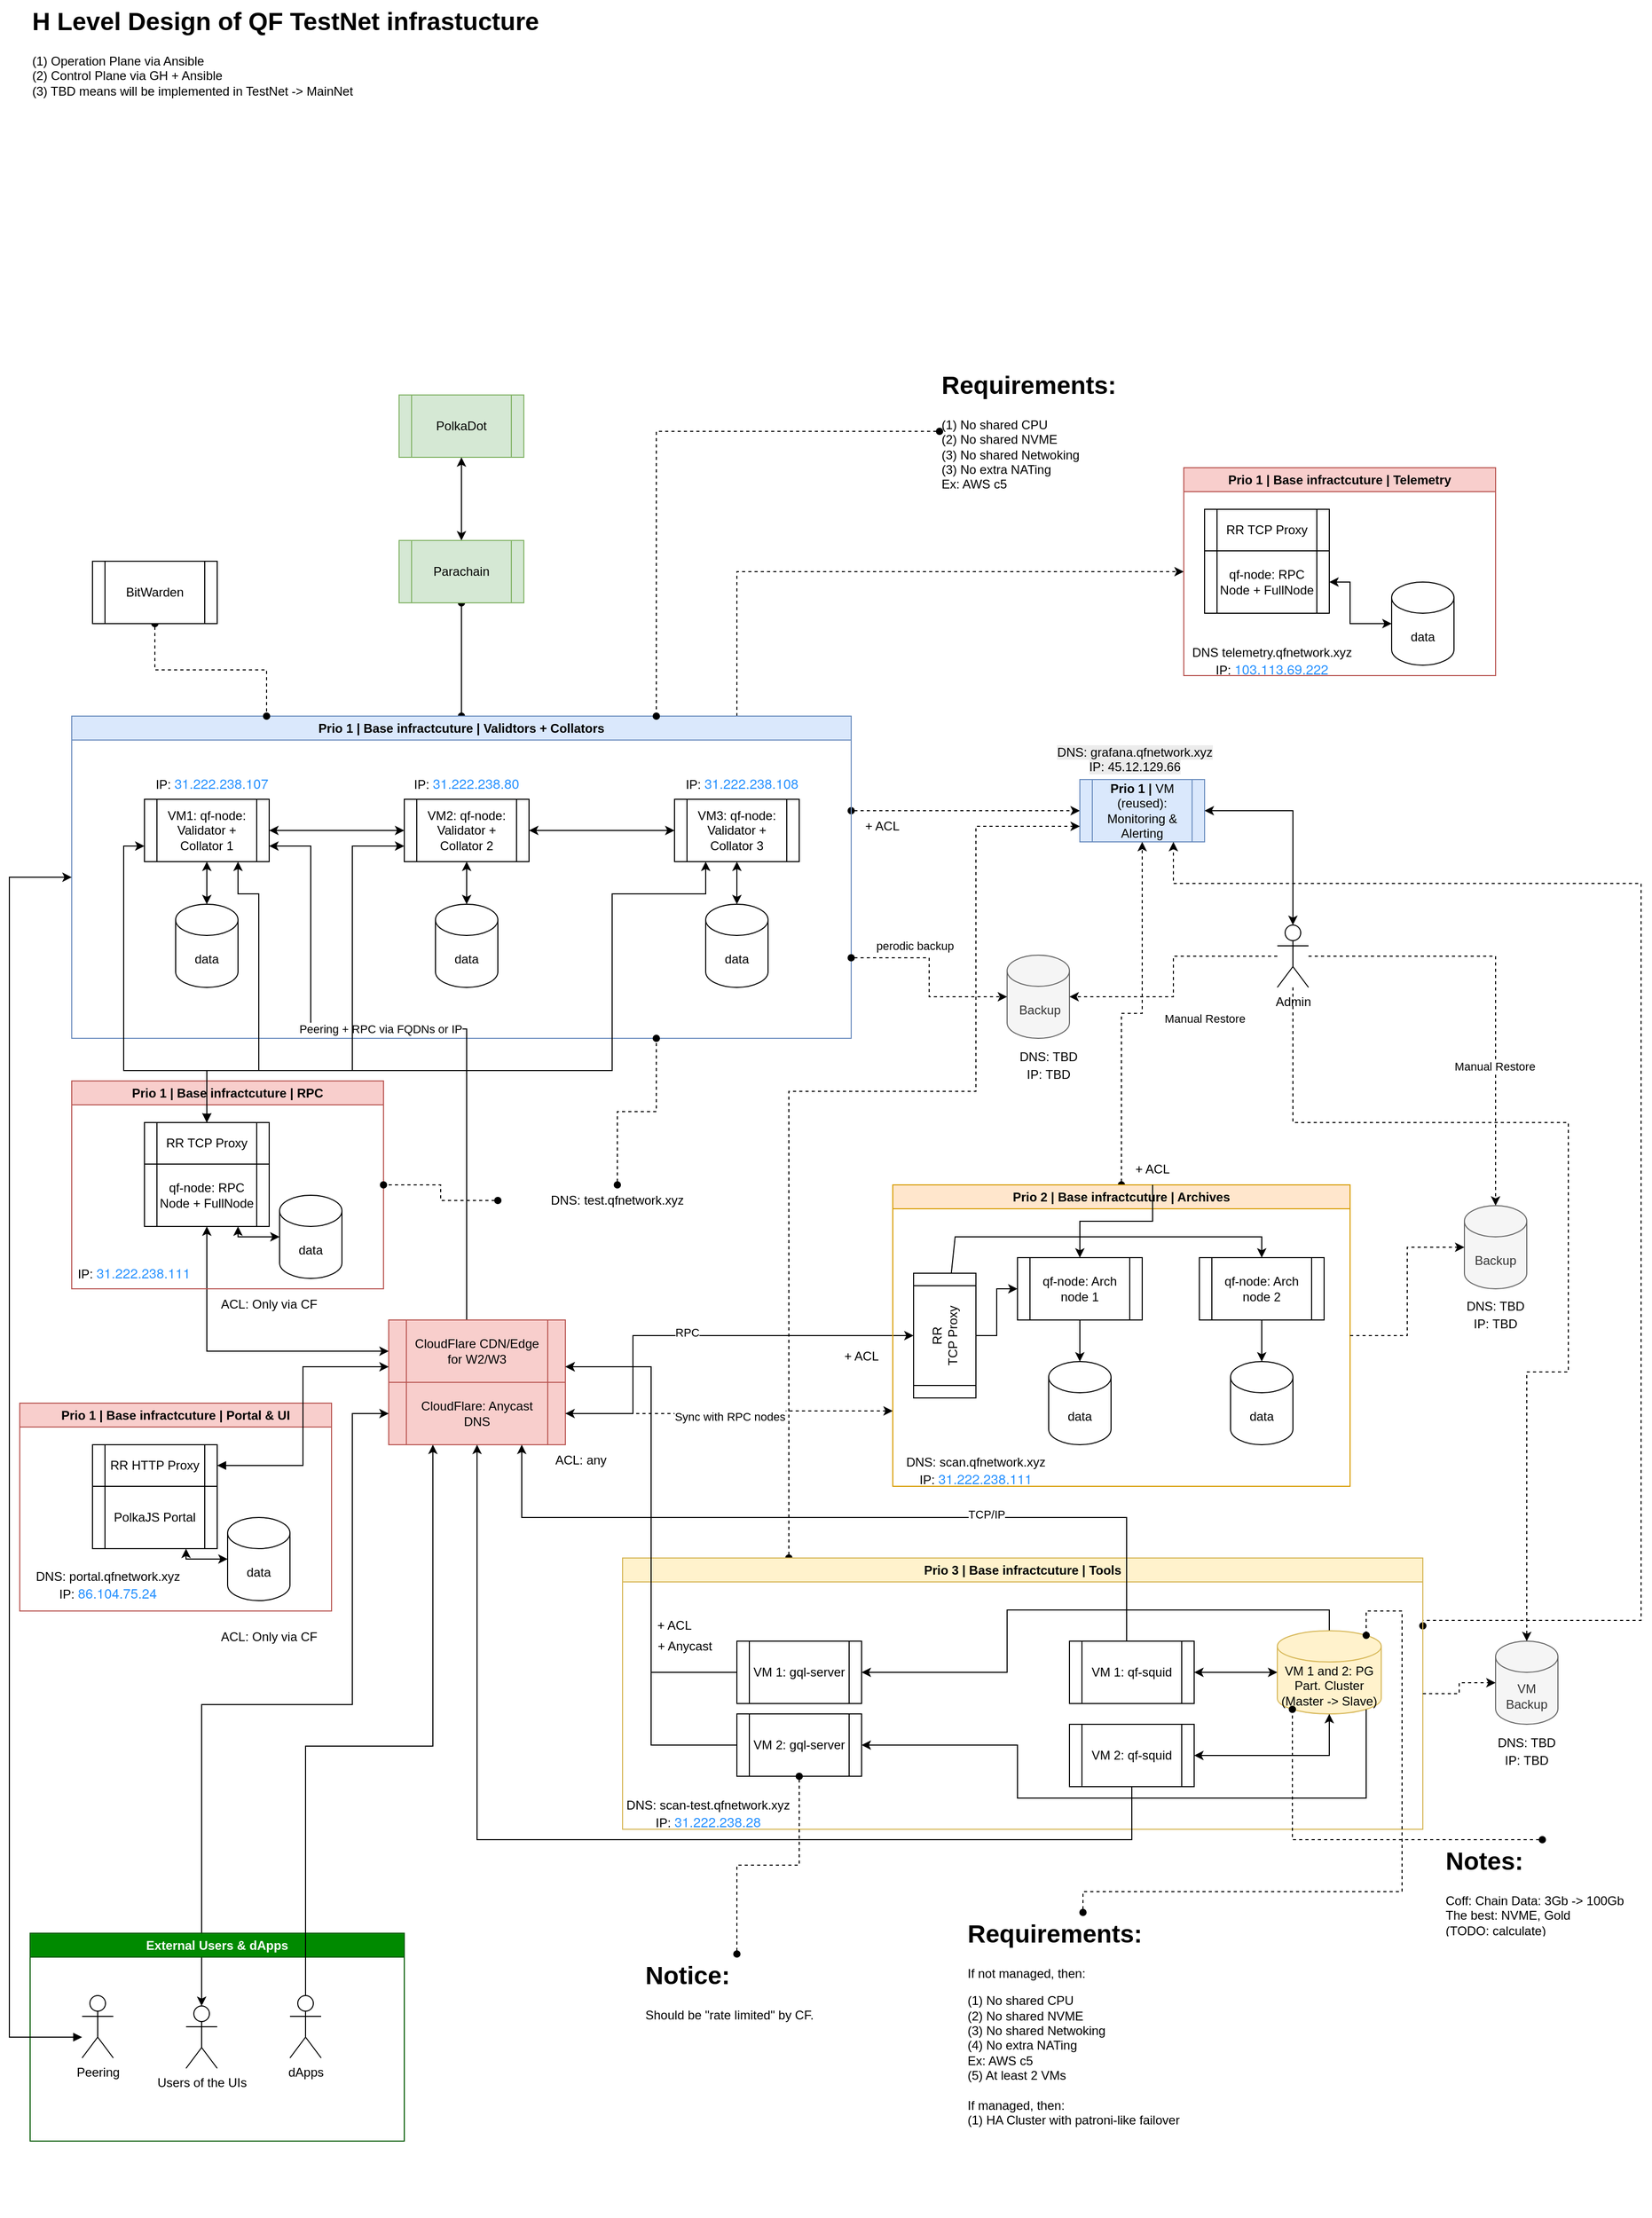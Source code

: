 <mxfile version="26.2.15">
  <diagram name="HLD" id="eTEe7x4ZIcKYtDVM1YVj">
    <mxGraphModel dx="1198" dy="2014" grid="1" gridSize="10" guides="1" tooltips="1" connect="1" arrows="1" fold="1" page="1" pageScale="1" pageWidth="850" pageHeight="1100" math="0" shadow="0">
      <root>
        <mxCell id="0" />
        <mxCell id="1" parent="0" />
        <mxCell id="8eAeLmn8yFaLi3UXi1aJ-64" style="edgeStyle=orthogonalEdgeStyle;rounded=0;orthogonalLoop=1;jettySize=auto;html=1;startArrow=oval;startFill=1;endArrow=oval;endFill=1;" parent="1" source="8eAeLmn8yFaLi3UXi1aJ-1" target="8eAeLmn8yFaLi3UXi1aJ-60" edge="1">
          <mxGeometry relative="1" as="geometry" />
        </mxCell>
        <mxCell id="8eAeLmn8yFaLi3UXi1aJ-73" style="edgeStyle=orthogonalEdgeStyle;rounded=0;orthogonalLoop=1;jettySize=auto;html=1;entryX=0;entryY=0.5;entryDx=0;entryDy=0;dashed=1;startArrow=oval;startFill=1;" parent="1" source="8eAeLmn8yFaLi3UXi1aJ-1" target="8eAeLmn8yFaLi3UXi1aJ-71" edge="1">
          <mxGeometry relative="1" as="geometry">
            <Array as="points">
              <mxPoint x="990" y="-290" />
              <mxPoint x="990" y="-290" />
            </Array>
          </mxGeometry>
        </mxCell>
        <mxCell id="rE2HLH0rqtkXowiwWLfK-2" style="edgeStyle=orthogonalEdgeStyle;rounded=0;orthogonalLoop=1;jettySize=auto;html=1;entryX=0;entryY=0.5;entryDx=0;entryDy=0;dashed=1;" parent="1" source="8eAeLmn8yFaLi3UXi1aJ-1" target="1N1fYfYXVK4wQCaMSSYQ-11" edge="1">
          <mxGeometry relative="1" as="geometry">
            <Array as="points">
              <mxPoint x="720" y="-520" />
            </Array>
          </mxGeometry>
        </mxCell>
        <mxCell id="8eAeLmn8yFaLi3UXi1aJ-1" value="Prio 1 | Base infractcuture | Validtors + Collators" style="swimlane;whiteSpace=wrap;html=1;fillColor=#dae8fc;strokeColor=#6c8ebf;" parent="1" vertex="1">
          <mxGeometry x="80" y="-381" width="750" height="310" as="geometry" />
        </mxCell>
        <mxCell id="8eAeLmn8yFaLi3UXi1aJ-5" value="" style="edgeStyle=orthogonalEdgeStyle;rounded=0;orthogonalLoop=1;jettySize=auto;html=1;entryX=0;entryY=0.5;entryDx=0;entryDy=0;startArrow=classic;startFill=1;" parent="8eAeLmn8yFaLi3UXi1aJ-1" source="8eAeLmn8yFaLi3UXi1aJ-2" target="8eAeLmn8yFaLi3UXi1aJ-3" edge="1">
          <mxGeometry x="-0.014" y="20" relative="1" as="geometry">
            <mxPoint as="offset" />
          </mxGeometry>
        </mxCell>
        <mxCell id="8eAeLmn8yFaLi3UXi1aJ-11" style="edgeStyle=orthogonalEdgeStyle;rounded=0;orthogonalLoop=1;jettySize=auto;html=1;startArrow=classic;startFill=1;" parent="8eAeLmn8yFaLi3UXi1aJ-1" source="8eAeLmn8yFaLi3UXi1aJ-2" target="8eAeLmn8yFaLi3UXi1aJ-10" edge="1">
          <mxGeometry relative="1" as="geometry" />
        </mxCell>
        <mxCell id="8eAeLmn8yFaLi3UXi1aJ-2" value="VM1: qf-node:&lt;br&gt;Validator + Collator&amp;nbsp;1" style="shape=process;whiteSpace=wrap;html=1;backgroundOutline=1;" parent="8eAeLmn8yFaLi3UXi1aJ-1" vertex="1">
          <mxGeometry x="70" y="80" width="120" height="60" as="geometry" />
        </mxCell>
        <mxCell id="8eAeLmn8yFaLi3UXi1aJ-6" style="edgeStyle=orthogonalEdgeStyle;rounded=0;orthogonalLoop=1;jettySize=auto;html=1;startArrow=classic;startFill=1;" parent="8eAeLmn8yFaLi3UXi1aJ-1" source="8eAeLmn8yFaLi3UXi1aJ-3" target="8eAeLmn8yFaLi3UXi1aJ-4" edge="1">
          <mxGeometry relative="1" as="geometry" />
        </mxCell>
        <mxCell id="8eAeLmn8yFaLi3UXi1aJ-3" value="VM2: qf-node:&lt;br&gt;Validator + Collator&amp;nbsp;2" style="shape=process;whiteSpace=wrap;html=1;backgroundOutline=1;" parent="8eAeLmn8yFaLi3UXi1aJ-1" vertex="1">
          <mxGeometry x="320" y="80" width="120" height="60" as="geometry" />
        </mxCell>
        <mxCell id="8eAeLmn8yFaLi3UXi1aJ-4" value="VM3: qf-node:&lt;br&gt;Validator + Collator 3" style="shape=process;whiteSpace=wrap;html=1;backgroundOutline=1;" parent="8eAeLmn8yFaLi3UXi1aJ-1" vertex="1">
          <mxGeometry x="580" y="80" width="120" height="60" as="geometry" />
        </mxCell>
        <mxCell id="8eAeLmn8yFaLi3UXi1aJ-10" value="data" style="shape=cylinder3;whiteSpace=wrap;html=1;boundedLbl=1;backgroundOutline=1;size=15;" parent="8eAeLmn8yFaLi3UXi1aJ-1" vertex="1">
          <mxGeometry x="100" y="181" width="60" height="80" as="geometry" />
        </mxCell>
        <mxCell id="8eAeLmn8yFaLi3UXi1aJ-12" value="data" style="shape=cylinder3;whiteSpace=wrap;html=1;boundedLbl=1;backgroundOutline=1;size=15;" parent="8eAeLmn8yFaLi3UXi1aJ-1" vertex="1">
          <mxGeometry x="350" y="181" width="60" height="80" as="geometry" />
        </mxCell>
        <mxCell id="8eAeLmn8yFaLi3UXi1aJ-13" value="data" style="shape=cylinder3;whiteSpace=wrap;html=1;boundedLbl=1;backgroundOutline=1;size=15;" parent="8eAeLmn8yFaLi3UXi1aJ-1" vertex="1">
          <mxGeometry x="610" y="181" width="60" height="80" as="geometry" />
        </mxCell>
        <mxCell id="8eAeLmn8yFaLi3UXi1aJ-14" style="edgeStyle=orthogonalEdgeStyle;rounded=0;orthogonalLoop=1;jettySize=auto;html=1;entryX=0.5;entryY=0;entryDx=0;entryDy=0;entryPerimeter=0;startArrow=classic;startFill=1;" parent="8eAeLmn8yFaLi3UXi1aJ-1" source="8eAeLmn8yFaLi3UXi1aJ-4" target="8eAeLmn8yFaLi3UXi1aJ-13" edge="1">
          <mxGeometry relative="1" as="geometry" />
        </mxCell>
        <mxCell id="8eAeLmn8yFaLi3UXi1aJ-16" style="edgeStyle=orthogonalEdgeStyle;rounded=0;orthogonalLoop=1;jettySize=auto;html=1;entryX=0.5;entryY=0;entryDx=0;entryDy=0;entryPerimeter=0;startArrow=classic;startFill=1;" parent="8eAeLmn8yFaLi3UXi1aJ-1" source="8eAeLmn8yFaLi3UXi1aJ-3" target="8eAeLmn8yFaLi3UXi1aJ-12" edge="1">
          <mxGeometry relative="1" as="geometry" />
        </mxCell>
        <mxCell id="1N1fYfYXVK4wQCaMSSYQ-3" value="IP:&amp;nbsp;&lt;span style=&quot;color: rgb(40, 146, 255); font-family: &amp;quot;Helvetica Neue&amp;quot;; font-size: 13px; text-align: start; background-color: transparent;&quot;&gt;31.222.238.107&lt;/span&gt;" style="text;html=1;align=center;verticalAlign=middle;whiteSpace=wrap;rounded=0;rotation=0;" parent="8eAeLmn8yFaLi3UXi1aJ-1" vertex="1">
          <mxGeometry x="80" y="50" width="110" height="30" as="geometry" />
        </mxCell>
        <mxCell id="1N1fYfYXVK4wQCaMSSYQ-4" value="IP:&amp;nbsp;&lt;span style=&quot;color: rgb(40, 146, 255); font-family: &amp;quot;Helvetica Neue&amp;quot;; font-size: 13px; text-align: start; background-color: transparent;&quot;&gt;31.222.238.80&lt;/span&gt;" style="text;html=1;align=center;verticalAlign=middle;whiteSpace=wrap;rounded=0;rotation=0;" parent="8eAeLmn8yFaLi3UXi1aJ-1" vertex="1">
          <mxGeometry x="325" y="50" width="110" height="30" as="geometry" />
        </mxCell>
        <mxCell id="1N1fYfYXVK4wQCaMSSYQ-5" value="IP:&amp;nbsp;&lt;span style=&quot;color: rgb(40, 146, 255); font-family: &amp;quot;Helvetica Neue&amp;quot;; font-size: 13px; text-align: start; background-color: transparent;&quot;&gt;31.222.238.108&lt;/span&gt;" style="text;html=1;align=center;verticalAlign=middle;whiteSpace=wrap;rounded=0;rotation=0;" parent="8eAeLmn8yFaLi3UXi1aJ-1" vertex="1">
          <mxGeometry x="590" y="50" width="110" height="30" as="geometry" />
        </mxCell>
        <mxCell id="8eAeLmn8yFaLi3UXi1aJ-52" style="edgeStyle=orthogonalEdgeStyle;rounded=0;orthogonalLoop=1;jettySize=auto;html=1;startArrow=classic;startFill=1;" parent="1" source="8eAeLmn8yFaLi3UXi1aJ-17" target="8eAeLmn8yFaLi3UXi1aJ-37" edge="1">
          <mxGeometry relative="1" as="geometry" />
        </mxCell>
        <mxCell id="3cxmTJyHEm5y1AvNBd18-1" style="edgeStyle=orthogonalEdgeStyle;rounded=0;orthogonalLoop=1;jettySize=auto;html=1;entryX=1;entryY=0.75;entryDx=0;entryDy=0;" parent="1" source="8eAeLmn8yFaLi3UXi1aJ-17" target="8eAeLmn8yFaLi3UXi1aJ-2" edge="1">
          <mxGeometry relative="1" as="geometry">
            <Array as="points">
              <mxPoint x="460" y="-80" />
              <mxPoint x="310" y="-80" />
              <mxPoint x="310" y="-256" />
            </Array>
          </mxGeometry>
        </mxCell>
        <mxCell id="3cxmTJyHEm5y1AvNBd18-2" value="Peering + RPC via FQDNs or IP" style="edgeLabel;html=1;align=center;verticalAlign=middle;resizable=0;points=[];" parent="3cxmTJyHEm5y1AvNBd18-1" vertex="1" connectable="0">
          <mxGeometry x="0.122" relative="1" as="geometry">
            <mxPoint x="-1" as="offset" />
          </mxGeometry>
        </mxCell>
        <mxCell id="8eAeLmn8yFaLi3UXi1aJ-17" value="CloudFlare CDN/Edge for W2/W3" style="shape=process;whiteSpace=wrap;html=1;backgroundOutline=1;fillColor=#f8cecc;strokeColor=#b85450;" parent="1" vertex="1">
          <mxGeometry x="385" y="200" width="170" height="60" as="geometry" />
        </mxCell>
        <mxCell id="S5pNUgwe8TNOUD60_Mkd-13" style="edgeStyle=orthogonalEdgeStyle;rounded=0;orthogonalLoop=1;jettySize=auto;html=1;entryX=0.5;entryY=0;entryDx=0;entryDy=0;" parent="1" source="8eAeLmn8yFaLi3UXi1aJ-18" target="8eAeLmn8yFaLi3UXi1aJ-92" edge="1">
          <mxGeometry relative="1" as="geometry">
            <Array as="points">
              <mxPoint x="620" y="290" />
              <mxPoint x="620" y="215" />
            </Array>
          </mxGeometry>
        </mxCell>
        <mxCell id="S5pNUgwe8TNOUD60_Mkd-14" value="RPC" style="edgeLabel;html=1;align=center;verticalAlign=middle;resizable=0;points=[];" parent="S5pNUgwe8TNOUD60_Mkd-13" vertex="1" connectable="0">
          <mxGeometry x="-0.067" y="3" relative="1" as="geometry">
            <mxPoint as="offset" />
          </mxGeometry>
        </mxCell>
        <mxCell id="8eAeLmn8yFaLi3UXi1aJ-18" value="CloudFlare: Anycast DNS" style="shape=process;whiteSpace=wrap;html=1;backgroundOutline=1;fillColor=#f8cecc;strokeColor=#b85450;" parent="1" vertex="1">
          <mxGeometry x="385" y="260" width="170" height="60" as="geometry" />
        </mxCell>
        <mxCell id="8eAeLmn8yFaLi3UXi1aJ-34" value="Prio 1 |&amp;nbsp;Base infractcuture | RPC" style="swimlane;whiteSpace=wrap;html=1;fillColor=#f8cecc;strokeColor=#b85450;" parent="1" vertex="1">
          <mxGeometry x="80" y="-30" width="300" height="200" as="geometry" />
        </mxCell>
        <mxCell id="8eAeLmn8yFaLi3UXi1aJ-37" value="qf-node: RPC Node + FullNode" style="shape=process;whiteSpace=wrap;html=1;backgroundOutline=1;" parent="8eAeLmn8yFaLi3UXi1aJ-34" vertex="1">
          <mxGeometry x="70" y="80" width="120" height="60" as="geometry" />
        </mxCell>
        <mxCell id="S5pNUgwe8TNOUD60_Mkd-2" value="RR TCP Proxy" style="shape=process;whiteSpace=wrap;html=1;backgroundOutline=1;" parent="8eAeLmn8yFaLi3UXi1aJ-34" vertex="1">
          <mxGeometry x="70" y="40" width="120" height="40" as="geometry" />
        </mxCell>
        <mxCell id="S5pNUgwe8TNOUD60_Mkd-9" value="data" style="shape=cylinder3;whiteSpace=wrap;html=1;boundedLbl=1;backgroundOutline=1;size=15;" parent="8eAeLmn8yFaLi3UXi1aJ-34" vertex="1">
          <mxGeometry x="200" y="110" width="60" height="80" as="geometry" />
        </mxCell>
        <mxCell id="S5pNUgwe8TNOUD60_Mkd-10" style="edgeStyle=orthogonalEdgeStyle;rounded=0;orthogonalLoop=1;jettySize=auto;html=1;entryX=0;entryY=0.5;entryDx=0;entryDy=0;entryPerimeter=0;startArrow=classic;startFill=1;" parent="8eAeLmn8yFaLi3UXi1aJ-34" source="8eAeLmn8yFaLi3UXi1aJ-37" target="S5pNUgwe8TNOUD60_Mkd-9" edge="1">
          <mxGeometry relative="1" as="geometry">
            <Array as="points">
              <mxPoint x="160" y="150" />
            </Array>
          </mxGeometry>
        </mxCell>
        <mxCell id="1N1fYfYXVK4wQCaMSSYQ-16" value="IP:&amp;nbsp;&lt;span style=&quot;color: rgb(40, 146, 255); font-family: &amp;quot;Helvetica Neue&amp;quot;; font-size: 13px; text-align: start; background-color: transparent;&quot;&gt;31.222.238.111&lt;/span&gt;" style="text;html=1;align=center;verticalAlign=middle;whiteSpace=wrap;rounded=0;rotation=0;" parent="8eAeLmn8yFaLi3UXi1aJ-34" vertex="1">
          <mxGeometry x="-40" y="170" width="200" height="30" as="geometry" />
        </mxCell>
        <mxCell id="8eAeLmn8yFaLi3UXi1aJ-57" value="&amp;nbsp;Backup" style="shape=cylinder3;whiteSpace=wrap;html=1;boundedLbl=1;backgroundOutline=1;size=15;strokeColor=#666666;fillColor=#f5f5f5;fontColor=#333333;" parent="1" vertex="1">
          <mxGeometry x="980" y="-151" width="60" height="80" as="geometry" />
        </mxCell>
        <mxCell id="8eAeLmn8yFaLi3UXi1aJ-58" style="edgeStyle=orthogonalEdgeStyle;rounded=0;orthogonalLoop=1;jettySize=auto;html=1;entryX=0;entryY=0.5;entryDx=0;entryDy=0;entryPerimeter=0;dashed=1;startArrow=oval;startFill=1;exitX=1;exitY=0.75;exitDx=0;exitDy=0;" parent="1" source="8eAeLmn8yFaLi3UXi1aJ-1" target="8eAeLmn8yFaLi3UXi1aJ-57" edge="1">
          <mxGeometry relative="1" as="geometry" />
        </mxCell>
        <mxCell id="8eAeLmn8yFaLi3UXi1aJ-68" value="perodic backup" style="edgeLabel;html=1;align=center;verticalAlign=middle;resizable=0;points=[];" parent="8eAeLmn8yFaLi3UXi1aJ-58" vertex="1" connectable="0">
          <mxGeometry x="0.232" y="5" relative="1" as="geometry">
            <mxPoint x="-17" y="-44" as="offset" />
          </mxGeometry>
        </mxCell>
        <mxCell id="8eAeLmn8yFaLi3UXi1aJ-59" value="PolkaDot" style="shape=process;whiteSpace=wrap;html=1;backgroundOutline=1;fillColor=#d5e8d4;strokeColor=#82b366;" parent="1" vertex="1">
          <mxGeometry x="395" y="-690" width="120" height="60" as="geometry" />
        </mxCell>
        <mxCell id="8eAeLmn8yFaLi3UXi1aJ-61" style="edgeStyle=orthogonalEdgeStyle;rounded=0;orthogonalLoop=1;jettySize=auto;html=1;startArrow=classic;startFill=1;" parent="1" source="8eAeLmn8yFaLi3UXi1aJ-60" target="8eAeLmn8yFaLi3UXi1aJ-59" edge="1">
          <mxGeometry relative="1" as="geometry" />
        </mxCell>
        <mxCell id="8eAeLmn8yFaLi3UXi1aJ-60" value="Parachain" style="shape=process;whiteSpace=wrap;html=1;backgroundOutline=1;fillColor=#d5e8d4;strokeColor=#82b366;" parent="1" vertex="1">
          <mxGeometry x="395" y="-550" width="120" height="60" as="geometry" />
        </mxCell>
        <mxCell id="8eAeLmn8yFaLi3UXi1aJ-66" style="edgeStyle=orthogonalEdgeStyle;rounded=0;orthogonalLoop=1;jettySize=auto;html=1;startArrow=none;startFill=0;dashed=1;" parent="1" source="8eAeLmn8yFaLi3UXi1aJ-65" target="8eAeLmn8yFaLi3UXi1aJ-57" edge="1">
          <mxGeometry relative="1" as="geometry">
            <Array as="points">
              <mxPoint x="1140" y="-150" />
              <mxPoint x="1140" y="-111" />
            </Array>
          </mxGeometry>
        </mxCell>
        <mxCell id="8eAeLmn8yFaLi3UXi1aJ-67" value="Manual Restore" style="edgeLabel;html=1;align=center;verticalAlign=middle;resizable=0;points=[];rotation=0;" parent="8eAeLmn8yFaLi3UXi1aJ-66" vertex="1" connectable="0">
          <mxGeometry x="-0.261" y="2" relative="1" as="geometry">
            <mxPoint x="18" y="58" as="offset" />
          </mxGeometry>
        </mxCell>
        <mxCell id="S5pNUgwe8TNOUD60_Mkd-15" style="edgeStyle=orthogonalEdgeStyle;rounded=0;orthogonalLoop=1;jettySize=auto;html=1;dashed=1;" parent="1" source="8eAeLmn8yFaLi3UXi1aJ-65" target="8eAeLmn8yFaLi3UXi1aJ-128" edge="1">
          <mxGeometry relative="1" as="geometry" />
        </mxCell>
        <mxCell id="S5pNUgwe8TNOUD60_Mkd-16" value="Manual Restore" style="edgeLabel;html=1;align=center;verticalAlign=middle;resizable=0;points=[];" parent="S5pNUgwe8TNOUD60_Mkd-15" vertex="1" connectable="0">
          <mxGeometry x="0.359" y="-1" relative="1" as="geometry">
            <mxPoint as="offset" />
          </mxGeometry>
        </mxCell>
        <mxCell id="8eAeLmn8yFaLi3UXi1aJ-65" value="Admin" style="shape=umlActor;verticalLabelPosition=bottom;verticalAlign=top;html=1;outlineConnect=0;" parent="1" vertex="1">
          <mxGeometry x="1240" y="-180" width="30" height="60" as="geometry" />
        </mxCell>
        <mxCell id="8eAeLmn8yFaLi3UXi1aJ-71" value="&lt;span style=&quot;font-weight: 700;&quot;&gt;Prio 1 |&amp;nbsp;&lt;/span&gt;VM (reused): Monitoring &amp;amp; Alerting" style="shape=process;whiteSpace=wrap;html=1;backgroundOutline=1;fillColor=#dae8fc;strokeColor=#6c8ebf;" parent="1" vertex="1">
          <mxGeometry x="1050" y="-320" width="120" height="60" as="geometry" />
        </mxCell>
        <mxCell id="8eAeLmn8yFaLi3UXi1aJ-74" style="edgeStyle=orthogonalEdgeStyle;rounded=0;orthogonalLoop=1;jettySize=auto;html=1;entryX=0.5;entryY=0;entryDx=0;entryDy=0;entryPerimeter=0;startArrow=classic;startFill=1;" parent="1" source="8eAeLmn8yFaLi3UXi1aJ-71" target="8eAeLmn8yFaLi3UXi1aJ-65" edge="1">
          <mxGeometry relative="1" as="geometry" />
        </mxCell>
        <mxCell id="8eAeLmn8yFaLi3UXi1aJ-82" style="edgeStyle=orthogonalEdgeStyle;rounded=0;orthogonalLoop=1;jettySize=auto;html=1;entryX=0.75;entryY=0;entryDx=0;entryDy=0;dashed=1;startArrow=oval;startFill=1;endArrow=oval;endFill=1;" parent="1" source="8eAeLmn8yFaLi3UXi1aJ-81" target="8eAeLmn8yFaLi3UXi1aJ-1" edge="1">
          <mxGeometry relative="1" as="geometry" />
        </mxCell>
        <mxCell id="8eAeLmn8yFaLi3UXi1aJ-81" value="&lt;h1 style=&quot;margin-top: 0px;&quot;&gt;Requirements:&lt;/h1&gt;&lt;p&gt;(1) No shared CPU&lt;br&gt;(2) No shared NVME&lt;br&gt;(3) No shared Netwoking&lt;br&gt;(3) No extra NATing&lt;br&gt;Ex: AWS c5&lt;/p&gt;" style="text;html=1;whiteSpace=wrap;overflow=hidden;rounded=0;" parent="1" vertex="1">
          <mxGeometry x="915" y="-720" width="325" height="130" as="geometry" />
        </mxCell>
        <mxCell id="8eAeLmn8yFaLi3UXi1aJ-91" style="edgeStyle=orthogonalEdgeStyle;rounded=0;orthogonalLoop=1;jettySize=auto;html=1;entryX=1;entryY=0.5;entryDx=0;entryDy=0;dashed=1;startArrow=classic;startFill=1;exitX=0;exitY=0.75;exitDx=0;exitDy=0;" parent="1" source="8eAeLmn8yFaLi3UXi1aJ-83" target="8eAeLmn8yFaLi3UXi1aJ-18" edge="1">
          <mxGeometry relative="1" as="geometry" />
        </mxCell>
        <mxCell id="S5pNUgwe8TNOUD60_Mkd-12" value="Sync with RPC nodes" style="edgeLabel;html=1;align=center;verticalAlign=middle;resizable=0;points=[];" parent="8eAeLmn8yFaLi3UXi1aJ-91" vertex="1" connectable="0">
          <mxGeometry x="-0.637" y="1" relative="1" as="geometry">
            <mxPoint x="-100" y="4" as="offset" />
          </mxGeometry>
        </mxCell>
        <mxCell id="8eAeLmn8yFaLi3UXi1aJ-116" style="edgeStyle=orthogonalEdgeStyle;rounded=0;orthogonalLoop=1;jettySize=auto;html=1;entryX=0.5;entryY=1;entryDx=0;entryDy=0;dashed=1;startArrow=oval;startFill=1;" parent="1" source="8eAeLmn8yFaLi3UXi1aJ-83" target="8eAeLmn8yFaLi3UXi1aJ-71" edge="1">
          <mxGeometry relative="1" as="geometry" />
        </mxCell>
        <mxCell id="8eAeLmn8yFaLi3UXi1aJ-83" value="Prio 2 |&amp;nbsp;Base infractcuture | Archives" style="swimlane;whiteSpace=wrap;html=1;fillColor=#ffe6cc;strokeColor=#d79b00;" parent="1" vertex="1">
          <mxGeometry x="870" y="70" width="440" height="290" as="geometry" />
        </mxCell>
        <mxCell id="8eAeLmn8yFaLi3UXi1aJ-84" value="qf-node: Arch node 1" style="shape=process;whiteSpace=wrap;html=1;backgroundOutline=1;" parent="8eAeLmn8yFaLi3UXi1aJ-83" vertex="1">
          <mxGeometry x="120" y="70" width="120" height="60" as="geometry" />
        </mxCell>
        <mxCell id="8eAeLmn8yFaLi3UXi1aJ-89" style="edgeStyle=orthogonalEdgeStyle;rounded=0;orthogonalLoop=1;jettySize=auto;html=1;" parent="8eAeLmn8yFaLi3UXi1aJ-83" source="8eAeLmn8yFaLi3UXi1aJ-85" target="8eAeLmn8yFaLi3UXi1aJ-88" edge="1">
          <mxGeometry relative="1" as="geometry" />
        </mxCell>
        <mxCell id="8eAeLmn8yFaLi3UXi1aJ-85" value="qf-node: Arch node 2" style="shape=process;whiteSpace=wrap;html=1;backgroundOutline=1;" parent="8eAeLmn8yFaLi3UXi1aJ-83" vertex="1">
          <mxGeometry x="295" y="70" width="120" height="60" as="geometry" />
        </mxCell>
        <mxCell id="8eAeLmn8yFaLi3UXi1aJ-86" value="data" style="shape=cylinder3;whiteSpace=wrap;html=1;boundedLbl=1;backgroundOutline=1;size=15;" parent="8eAeLmn8yFaLi3UXi1aJ-83" vertex="1">
          <mxGeometry x="150" y="170" width="60" height="80" as="geometry" />
        </mxCell>
        <mxCell id="8eAeLmn8yFaLi3UXi1aJ-87" style="edgeStyle=orthogonalEdgeStyle;rounded=0;orthogonalLoop=1;jettySize=auto;html=1;entryX=0.5;entryY=0;entryDx=0;entryDy=0;entryPerimeter=0;" parent="8eAeLmn8yFaLi3UXi1aJ-83" source="8eAeLmn8yFaLi3UXi1aJ-84" target="8eAeLmn8yFaLi3UXi1aJ-86" edge="1">
          <mxGeometry relative="1" as="geometry" />
        </mxCell>
        <mxCell id="8eAeLmn8yFaLi3UXi1aJ-88" value="data" style="shape=cylinder3;whiteSpace=wrap;html=1;boundedLbl=1;backgroundOutline=1;size=15;" parent="8eAeLmn8yFaLi3UXi1aJ-83" vertex="1">
          <mxGeometry x="325" y="170" width="60" height="80" as="geometry" />
        </mxCell>
        <mxCell id="8eAeLmn8yFaLi3UXi1aJ-131" style="edgeStyle=orthogonalEdgeStyle;rounded=0;orthogonalLoop=1;jettySize=auto;html=1;entryX=0;entryY=0.5;entryDx=0;entryDy=0;" parent="8eAeLmn8yFaLi3UXi1aJ-83" source="8eAeLmn8yFaLi3UXi1aJ-92" target="8eAeLmn8yFaLi3UXi1aJ-84" edge="1">
          <mxGeometry relative="1" as="geometry" />
        </mxCell>
        <mxCell id="8eAeLmn8yFaLi3UXi1aJ-132" style="edgeStyle=orthogonalEdgeStyle;rounded=0;orthogonalLoop=1;jettySize=auto;html=1;entryX=0.5;entryY=0;entryDx=0;entryDy=0;" parent="8eAeLmn8yFaLi3UXi1aJ-83" source="8eAeLmn8yFaLi3UXi1aJ-92" target="8eAeLmn8yFaLi3UXi1aJ-85" edge="1">
          <mxGeometry relative="1" as="geometry">
            <Array as="points">
              <mxPoint x="60" y="50" />
              <mxPoint x="355" y="50" />
            </Array>
          </mxGeometry>
        </mxCell>
        <mxCell id="8eAeLmn8yFaLi3UXi1aJ-92" value="RR&lt;div&gt;TCP Proxy&lt;/div&gt;" style="shape=process;whiteSpace=wrap;html=1;backgroundOutline=1;rotation=-90;" parent="8eAeLmn8yFaLi3UXi1aJ-83" vertex="1">
          <mxGeometry x="-10" y="115" width="120" height="60" as="geometry" />
        </mxCell>
        <mxCell id="1N1fYfYXVK4wQCaMSSYQ-1" value="DNS: scan.qfnetwork.xyz&lt;br&gt;IP:&amp;nbsp;&lt;span style=&quot;color: rgb(40, 146, 255); font-family: &amp;quot;Helvetica Neue&amp;quot;; font-size: 13px; text-align: start; background-color: transparent;&quot;&gt;31.222.238.111&lt;br&gt;&lt;/span&gt;" style="text;html=1;align=center;verticalAlign=middle;whiteSpace=wrap;rounded=0;rotation=0;" parent="8eAeLmn8yFaLi3UXi1aJ-83" vertex="1">
          <mxGeometry y="260" width="160" height="30" as="geometry" />
        </mxCell>
        <mxCell id="8eAeLmn8yFaLi3UXi1aJ-115" style="edgeStyle=orthogonalEdgeStyle;rounded=0;orthogonalLoop=1;jettySize=auto;html=1;entryX=0;entryY=0.75;entryDx=0;entryDy=0;dashed=1;startArrow=oval;startFill=1;" parent="1" source="8eAeLmn8yFaLi3UXi1aJ-95" target="8eAeLmn8yFaLi3UXi1aJ-71" edge="1">
          <mxGeometry relative="1" as="geometry">
            <Array as="points">
              <mxPoint x="770" y="-20" />
              <mxPoint x="950" y="-20" />
              <mxPoint x="950" y="-275" />
            </Array>
          </mxGeometry>
        </mxCell>
        <mxCell id="8eAeLmn8yFaLi3UXi1aJ-137" style="edgeStyle=orthogonalEdgeStyle;rounded=0;orthogonalLoop=1;jettySize=auto;html=1;entryX=0.75;entryY=1;entryDx=0;entryDy=0;startArrow=oval;startFill=1;exitX=1;exitY=0.25;exitDx=0;exitDy=0;dashed=1;" parent="1" source="8eAeLmn8yFaLi3UXi1aJ-95" target="8eAeLmn8yFaLi3UXi1aJ-71" edge="1">
          <mxGeometry relative="1" as="geometry">
            <Array as="points">
              <mxPoint x="1590" y="489" />
              <mxPoint x="1590" y="-220" />
              <mxPoint x="1140" y="-220" />
            </Array>
          </mxGeometry>
        </mxCell>
        <mxCell id="8eAeLmn8yFaLi3UXi1aJ-95" value="Prio 3 | Base infractcuture | Tools" style="swimlane;whiteSpace=wrap;html=1;fillColor=#fff2cc;strokeColor=#d6b656;" parent="1" vertex="1">
          <mxGeometry x="610" y="429" width="770" height="261" as="geometry" />
        </mxCell>
        <mxCell id="8eAeLmn8yFaLi3UXi1aJ-111" style="edgeStyle=orthogonalEdgeStyle;rounded=0;orthogonalLoop=1;jettySize=auto;html=1;exitX=0.5;exitY=0;exitDx=0;exitDy=0;exitPerimeter=0;" parent="8eAeLmn8yFaLi3UXi1aJ-95" source="8eAeLmn8yFaLi3UXi1aJ-102" target="8eAeLmn8yFaLi3UXi1aJ-110" edge="1">
          <mxGeometry relative="1" as="geometry">
            <Array as="points">
              <mxPoint x="680" y="50" />
              <mxPoint x="370" y="50" />
              <mxPoint x="370" y="110" />
            </Array>
          </mxGeometry>
        </mxCell>
        <mxCell id="8eAeLmn8yFaLi3UXi1aJ-96" value="VM 1:&amp;nbsp;qf-squid" style="shape=process;whiteSpace=wrap;html=1;backgroundOutline=1;" parent="8eAeLmn8yFaLi3UXi1aJ-95" vertex="1">
          <mxGeometry x="430" y="80" width="120" height="60" as="geometry" />
        </mxCell>
        <mxCell id="8eAeLmn8yFaLi3UXi1aJ-102" value="VM 1 and 2: PG Part. Cluster (Master -&amp;gt; Slave)" style="shape=cylinder3;whiteSpace=wrap;html=1;boundedLbl=1;backgroundOutline=1;size=15;fillColor=#fff2cc;strokeColor=#d6b656;" parent="8eAeLmn8yFaLi3UXi1aJ-95" vertex="1">
          <mxGeometry x="630" y="70" width="100" height="80" as="geometry" />
        </mxCell>
        <mxCell id="8eAeLmn8yFaLi3UXi1aJ-103" style="edgeStyle=orthogonalEdgeStyle;rounded=0;orthogonalLoop=1;jettySize=auto;html=1;entryX=0;entryY=0.5;entryDx=0;entryDy=0;entryPerimeter=0;startArrow=classic;startFill=1;" parent="8eAeLmn8yFaLi3UXi1aJ-95" source="8eAeLmn8yFaLi3UXi1aJ-96" target="8eAeLmn8yFaLi3UXi1aJ-102" edge="1">
          <mxGeometry relative="1" as="geometry" />
        </mxCell>
        <mxCell id="8eAeLmn8yFaLi3UXi1aJ-113" style="edgeStyle=orthogonalEdgeStyle;rounded=0;orthogonalLoop=1;jettySize=auto;html=1;entryX=1;entryY=0.5;entryDx=0;entryDy=0;exitX=0.855;exitY=1;exitDx=0;exitDy=-4.35;exitPerimeter=0;" parent="8eAeLmn8yFaLi3UXi1aJ-95" source="8eAeLmn8yFaLi3UXi1aJ-102" target="8eAeLmn8yFaLi3UXi1aJ-112" edge="1">
          <mxGeometry relative="1" as="geometry">
            <Array as="points">
              <mxPoint x="716" y="231" />
              <mxPoint x="380" y="231" />
              <mxPoint x="380" y="180" />
            </Array>
          </mxGeometry>
        </mxCell>
        <mxCell id="8eAeLmn8yFaLi3UXi1aJ-106" value="VM 2:&amp;nbsp;qf-squid" style="shape=process;whiteSpace=wrap;html=1;backgroundOutline=1;" parent="8eAeLmn8yFaLi3UXi1aJ-95" vertex="1">
          <mxGeometry x="430" y="160" width="120" height="60" as="geometry" />
        </mxCell>
        <mxCell id="8eAeLmn8yFaLi3UXi1aJ-107" style="edgeStyle=orthogonalEdgeStyle;rounded=0;orthogonalLoop=1;jettySize=auto;html=1;entryX=0.5;entryY=1;entryDx=0;entryDy=0;entryPerimeter=0;startArrow=classic;startFill=1;" parent="8eAeLmn8yFaLi3UXi1aJ-95" source="8eAeLmn8yFaLi3UXi1aJ-106" target="8eAeLmn8yFaLi3UXi1aJ-102" edge="1">
          <mxGeometry relative="1" as="geometry" />
        </mxCell>
        <mxCell id="8eAeLmn8yFaLi3UXi1aJ-110" value="VM 1: gql-server" style="shape=process;whiteSpace=wrap;html=1;backgroundOutline=1;" parent="8eAeLmn8yFaLi3UXi1aJ-95" vertex="1">
          <mxGeometry x="110" y="80" width="120" height="60" as="geometry" />
        </mxCell>
        <mxCell id="8eAeLmn8yFaLi3UXi1aJ-112" value="VM 2:&amp;nbsp;gql-server" style="shape=process;whiteSpace=wrap;html=1;backgroundOutline=1;" parent="8eAeLmn8yFaLi3UXi1aJ-95" vertex="1">
          <mxGeometry x="110" y="150" width="120" height="60" as="geometry" />
        </mxCell>
        <mxCell id="8eAeLmn8yFaLi3UXi1aJ-119" value="+ Anycast" style="text;html=1;align=center;verticalAlign=middle;whiteSpace=wrap;rounded=0;" parent="8eAeLmn8yFaLi3UXi1aJ-95" vertex="1">
          <mxGeometry x="30" y="70" width="60" height="30" as="geometry" />
        </mxCell>
        <mxCell id="8eAeLmn8yFaLi3UXi1aJ-120" value="+ ACL" style="text;html=1;align=center;verticalAlign=middle;whiteSpace=wrap;rounded=0;" parent="8eAeLmn8yFaLi3UXi1aJ-95" vertex="1">
          <mxGeometry x="20" y="50" width="60" height="30" as="geometry" />
        </mxCell>
        <mxCell id="1N1fYfYXVK4wQCaMSSYQ-2" value="DNS: scan-test.qfnetwork.xyz&lt;br&gt;IP:&amp;nbsp;&lt;span style=&quot;color: rgb(40, 146, 255); font-family: &amp;quot;Helvetica Neue&amp;quot;; font-size: 13px; text-align: start; background-color: transparent;&quot;&gt;31.222.238.28&lt;/span&gt;" style="text;html=1;align=center;verticalAlign=middle;whiteSpace=wrap;rounded=0;rotation=0;" parent="8eAeLmn8yFaLi3UXi1aJ-95" vertex="1">
          <mxGeometry y="231" width="165" height="30" as="geometry" />
        </mxCell>
        <mxCell id="8eAeLmn8yFaLi3UXi1aJ-100" style="edgeStyle=orthogonalEdgeStyle;rounded=0;orthogonalLoop=1;jettySize=auto;html=1;entryX=0.75;entryY=1;entryDx=0;entryDy=0;exitX=0.5;exitY=0;exitDx=0;exitDy=0;" parent="1" source="8eAeLmn8yFaLi3UXi1aJ-96" target="8eAeLmn8yFaLi3UXi1aJ-18" edge="1">
          <mxGeometry relative="1" as="geometry">
            <Array as="points">
              <mxPoint x="1095" y="509" />
              <mxPoint x="1095" y="390" />
              <mxPoint x="513" y="390" />
              <mxPoint x="513" y="320" />
            </Array>
          </mxGeometry>
        </mxCell>
        <mxCell id="8eAeLmn8yFaLi3UXi1aJ-101" value="TCP/IP" style="edgeLabel;html=1;align=center;verticalAlign=middle;resizable=0;points=[];" parent="8eAeLmn8yFaLi3UXi1aJ-100" vertex="1" connectable="0">
          <mxGeometry x="-0.332" y="-3" relative="1" as="geometry">
            <mxPoint as="offset" />
          </mxGeometry>
        </mxCell>
        <mxCell id="8eAeLmn8yFaLi3UXi1aJ-114" style="edgeStyle=orthogonalEdgeStyle;rounded=0;orthogonalLoop=1;jettySize=auto;html=1;entryX=0.5;entryY=1;entryDx=0;entryDy=0;" parent="1" source="8eAeLmn8yFaLi3UXi1aJ-106" target="8eAeLmn8yFaLi3UXi1aJ-18" edge="1">
          <mxGeometry relative="1" as="geometry">
            <Array as="points">
              <mxPoint x="1100" y="700" />
              <mxPoint x="470" y="700" />
            </Array>
          </mxGeometry>
        </mxCell>
        <mxCell id="8eAeLmn8yFaLi3UXi1aJ-117" style="edgeStyle=orthogonalEdgeStyle;rounded=0;orthogonalLoop=1;jettySize=auto;html=1;entryX=1;entryY=0.75;entryDx=0;entryDy=0;" parent="1" source="8eAeLmn8yFaLi3UXi1aJ-110" target="8eAeLmn8yFaLi3UXi1aJ-17" edge="1">
          <mxGeometry relative="1" as="geometry" />
        </mxCell>
        <mxCell id="8eAeLmn8yFaLi3UXi1aJ-118" style="edgeStyle=orthogonalEdgeStyle;rounded=0;orthogonalLoop=1;jettySize=auto;html=1;entryX=1;entryY=0.75;entryDx=0;entryDy=0;" parent="1" source="8eAeLmn8yFaLi3UXi1aJ-112" target="8eAeLmn8yFaLi3UXi1aJ-17" edge="1">
          <mxGeometry relative="1" as="geometry" />
        </mxCell>
        <mxCell id="8eAeLmn8yFaLi3UXi1aJ-123" style="edgeStyle=orthogonalEdgeStyle;rounded=0;orthogonalLoop=1;jettySize=auto;html=1;entryX=0;entryY=0.5;entryDx=0;entryDy=0;startArrow=classic;startFill=1;" parent="1" source="8eAeLmn8yFaLi3UXi1aJ-122" target="8eAeLmn8yFaLi3UXi1aJ-18" edge="1">
          <mxGeometry relative="1" as="geometry">
            <Array as="points">
              <mxPoint x="350" y="570" />
              <mxPoint x="350" y="290" />
            </Array>
          </mxGeometry>
        </mxCell>
        <mxCell id="8eAeLmn8yFaLi3UXi1aJ-126" value="VM Backup" style="shape=cylinder3;whiteSpace=wrap;html=1;boundedLbl=1;backgroundOutline=1;size=15;strokeColor=#666666;fillColor=#f5f5f5;fontColor=#333333;" parent="1" vertex="1">
          <mxGeometry x="1450" y="509" width="60" height="80" as="geometry" />
        </mxCell>
        <mxCell id="8eAeLmn8yFaLi3UXi1aJ-127" style="edgeStyle=orthogonalEdgeStyle;rounded=0;orthogonalLoop=1;jettySize=auto;html=1;entryX=0;entryY=0.5;entryDx=0;entryDy=0;entryPerimeter=0;dashed=1;exitX=1;exitY=0.5;exitDx=0;exitDy=0;" parent="1" source="8eAeLmn8yFaLi3UXi1aJ-95" target="8eAeLmn8yFaLi3UXi1aJ-126" edge="1">
          <mxGeometry relative="1" as="geometry" />
        </mxCell>
        <mxCell id="8eAeLmn8yFaLi3UXi1aJ-128" value="Backup" style="shape=cylinder3;whiteSpace=wrap;html=1;boundedLbl=1;backgroundOutline=1;size=15;strokeColor=#666666;fillColor=#f5f5f5;fontColor=#333333;" parent="1" vertex="1">
          <mxGeometry x="1420" y="90" width="60" height="80" as="geometry" />
        </mxCell>
        <mxCell id="8eAeLmn8yFaLi3UXi1aJ-129" style="edgeStyle=orthogonalEdgeStyle;rounded=0;orthogonalLoop=1;jettySize=auto;html=1;entryX=0;entryY=0.5;entryDx=0;entryDy=0;entryPerimeter=0;dashed=1;" parent="1" source="8eAeLmn8yFaLi3UXi1aJ-83" target="8eAeLmn8yFaLi3UXi1aJ-128" edge="1">
          <mxGeometry relative="1" as="geometry" />
        </mxCell>
        <mxCell id="8eAeLmn8yFaLi3UXi1aJ-134" style="edgeStyle=orthogonalEdgeStyle;rounded=0;orthogonalLoop=1;jettySize=auto;html=1;entryX=0.25;entryY=0;entryDx=0;entryDy=0;dashed=1;startArrow=oval;startFill=1;endArrow=oval;endFill=1;" parent="1" source="8eAeLmn8yFaLi3UXi1aJ-133" target="8eAeLmn8yFaLi3UXi1aJ-1" edge="1">
          <mxGeometry relative="1" as="geometry" />
        </mxCell>
        <mxCell id="8eAeLmn8yFaLi3UXi1aJ-133" value="BitWarden" style="shape=process;whiteSpace=wrap;html=1;backgroundOutline=1;" parent="1" vertex="1">
          <mxGeometry x="100" y="-530" width="120" height="60" as="geometry" />
        </mxCell>
        <mxCell id="S5pNUgwe8TNOUD60_Mkd-3" style="edgeStyle=orthogonalEdgeStyle;rounded=0;orthogonalLoop=1;jettySize=auto;html=1;entryX=0;entryY=0.75;entryDx=0;entryDy=0;startArrow=block;startFill=1;" parent="1" source="S5pNUgwe8TNOUD60_Mkd-2" target="8eAeLmn8yFaLi3UXi1aJ-2" edge="1">
          <mxGeometry relative="1" as="geometry">
            <Array as="points">
              <mxPoint x="210" y="-40" />
              <mxPoint x="130" y="-40" />
              <mxPoint x="130" y="-256" />
            </Array>
          </mxGeometry>
        </mxCell>
        <mxCell id="S5pNUgwe8TNOUD60_Mkd-5" style="edgeStyle=orthogonalEdgeStyle;rounded=0;orthogonalLoop=1;jettySize=auto;html=1;entryX=0;entryY=0.75;entryDx=0;entryDy=0;" parent="1" source="S5pNUgwe8TNOUD60_Mkd-2" target="8eAeLmn8yFaLi3UXi1aJ-3" edge="1">
          <mxGeometry relative="1" as="geometry">
            <Array as="points">
              <mxPoint x="210" y="-40" />
              <mxPoint x="350" y="-40" />
              <mxPoint x="350" y="-256" />
            </Array>
          </mxGeometry>
        </mxCell>
        <mxCell id="S5pNUgwe8TNOUD60_Mkd-6" style="edgeStyle=orthogonalEdgeStyle;rounded=0;orthogonalLoop=1;jettySize=auto;html=1;entryX=0.75;entryY=1;entryDx=0;entryDy=0;startArrow=classic;startFill=1;exitX=0.5;exitY=0;exitDx=0;exitDy=0;" parent="1" source="S5pNUgwe8TNOUD60_Mkd-2" target="8eAeLmn8yFaLi3UXi1aJ-2" edge="1">
          <mxGeometry relative="1" as="geometry">
            <Array as="points">
              <mxPoint x="210" y="-40" />
              <mxPoint x="260" y="-40" />
              <mxPoint x="260" y="-210" />
              <mxPoint x="240" y="-210" />
            </Array>
            <mxPoint x="470" y="10" as="sourcePoint" />
          </mxGeometry>
        </mxCell>
        <mxCell id="S5pNUgwe8TNOUD60_Mkd-8" style="edgeStyle=orthogonalEdgeStyle;rounded=0;orthogonalLoop=1;jettySize=auto;html=1;entryX=0.25;entryY=1;entryDx=0;entryDy=0;" parent="1" source="S5pNUgwe8TNOUD60_Mkd-2" target="8eAeLmn8yFaLi3UXi1aJ-4" edge="1">
          <mxGeometry relative="1" as="geometry">
            <Array as="points">
              <mxPoint x="210" y="-40" />
              <mxPoint x="600" y="-40" />
              <mxPoint x="600" y="-210" />
              <mxPoint x="690" y="-210" />
            </Array>
          </mxGeometry>
        </mxCell>
        <mxCell id="S5pNUgwe8TNOUD60_Mkd-11" value="ACL: Only via CF" style="text;html=1;align=center;verticalAlign=middle;whiteSpace=wrap;rounded=0;" parent="1" vertex="1">
          <mxGeometry x="210" y="170" width="120" height="30" as="geometry" />
        </mxCell>
        <mxCell id="S5pNUgwe8TNOUD60_Mkd-17" style="edgeStyle=orthogonalEdgeStyle;rounded=0;orthogonalLoop=1;jettySize=auto;html=1;entryX=0.5;entryY=0;entryDx=0;entryDy=0;entryPerimeter=0;dashed=1;" parent="1" source="8eAeLmn8yFaLi3UXi1aJ-65" target="8eAeLmn8yFaLi3UXi1aJ-126" edge="1">
          <mxGeometry relative="1" as="geometry">
            <Array as="points">
              <mxPoint x="1255" y="10" />
              <mxPoint x="1520" y="10" />
              <mxPoint x="1520" y="250" />
              <mxPoint x="1480" y="250" />
            </Array>
          </mxGeometry>
        </mxCell>
        <mxCell id="S5pNUgwe8TNOUD60_Mkd-19" value="&lt;h1 style=&quot;margin-top: 0px;&quot;&gt;H Level Design of QF TestNet infrastucture&amp;nbsp;&lt;/h1&gt;&lt;p&gt;(1) Operation Plane via Ansible&lt;br&gt;(2) Control Plane via GH + Ansible&lt;br&gt;(3) TBD means will be implemented in TestNet -&amp;gt; MainNet&lt;/p&gt;" style="text;html=1;whiteSpace=wrap;overflow=hidden;rounded=0;" parent="1" vertex="1">
          <mxGeometry x="40" y="-1070" width="810" height="150" as="geometry" />
        </mxCell>
        <mxCell id="S5pNUgwe8TNOUD60_Mkd-20" value="&lt;h1 style=&quot;margin-top: 0px;&quot;&gt;Requirements:&lt;/h1&gt;&lt;p&gt;If not managed, then:&lt;/p&gt;&lt;p&gt;(1) No shared CPU&lt;br&gt;(2) No shared NVME&lt;br&gt;(3) No shared Netwoking&lt;br&gt;(4) No extra NATing&lt;br&gt;Ex: AWS c5&lt;br&gt;(5) At least 2 VMs&lt;br&gt;&lt;br&gt;If managed, then:&lt;br&gt;(1) HA Cluster with patroni-like failover&amp;nbsp;&lt;/p&gt;" style="text;html=1;whiteSpace=wrap;overflow=hidden;rounded=0;" parent="1" vertex="1">
          <mxGeometry x="940" y="770" width="325" height="290" as="geometry" />
        </mxCell>
        <mxCell id="S5pNUgwe8TNOUD60_Mkd-21" style="edgeStyle=orthogonalEdgeStyle;rounded=0;orthogonalLoop=1;jettySize=auto;html=1;entryX=0.855;entryY=0;entryDx=0;entryDy=4.35;entryPerimeter=0;startArrow=oval;startFill=1;endArrow=oval;endFill=1;dashed=1;" parent="1" source="S5pNUgwe8TNOUD60_Mkd-20" target="8eAeLmn8yFaLi3UXi1aJ-102" edge="1">
          <mxGeometry relative="1" as="geometry">
            <Array as="points">
              <mxPoint x="1053" y="750" />
              <mxPoint x="1360" y="750" />
              <mxPoint x="1360" y="480" />
              <mxPoint x="1326" y="480" />
            </Array>
          </mxGeometry>
        </mxCell>
        <mxCell id="S5pNUgwe8TNOUD60_Mkd-24" style="edgeStyle=orthogonalEdgeStyle;rounded=0;orthogonalLoop=1;jettySize=auto;html=1;entryX=0.5;entryY=1;entryDx=0;entryDy=0;dashed=1;startArrow=oval;startFill=1;endArrow=oval;endFill=1;" parent="1" source="S5pNUgwe8TNOUD60_Mkd-23" target="8eAeLmn8yFaLi3UXi1aJ-112" edge="1">
          <mxGeometry relative="1" as="geometry" />
        </mxCell>
        <mxCell id="S5pNUgwe8TNOUD60_Mkd-23" value="&lt;h1 style=&quot;margin-top: 0px;&quot;&gt;Notice:&lt;/h1&gt;&lt;p&gt;Should be &quot;rate limited&quot; by CF.&lt;/p&gt;" style="text;html=1;whiteSpace=wrap;overflow=hidden;rounded=0;" parent="1" vertex="1">
          <mxGeometry x="630" y="810" width="180" height="80" as="geometry" />
        </mxCell>
        <mxCell id="8g22AroYCZvqin2syvlm-1" value="&lt;h1 style=&quot;margin-top: 0px;&quot;&gt;Notes:&lt;/h1&gt;&lt;p&gt;Coff: Chain Data: 3Gb -&amp;gt; 100Gb&lt;br&gt;The best: NVME, Gold&amp;nbsp;&lt;br&gt;(TODO: calculate)&lt;/p&gt;" style="text;html=1;whiteSpace=wrap;overflow=hidden;rounded=0;" parent="1" vertex="1">
          <mxGeometry x="1400" y="700" width="190" height="90" as="geometry" />
        </mxCell>
        <mxCell id="8g22AroYCZvqin2syvlm-2" style="edgeStyle=orthogonalEdgeStyle;rounded=0;orthogonalLoop=1;jettySize=auto;html=1;entryX=0.145;entryY=1;entryDx=0;entryDy=-4.35;entryPerimeter=0;dashed=1;startArrow=oval;startFill=1;endArrow=oval;endFill=1;exitX=0.5;exitY=0;exitDx=0;exitDy=0;" parent="1" source="8g22AroYCZvqin2syvlm-1" target="8eAeLmn8yFaLi3UXi1aJ-102" edge="1">
          <mxGeometry relative="1" as="geometry">
            <Array as="points">
              <mxPoint x="1335" y="700" />
              <mxPoint x="1254" y="700" />
            </Array>
          </mxGeometry>
        </mxCell>
        <mxCell id="8g22AroYCZvqin2syvlm-3" value="+ ACL" style="text;html=1;align=center;verticalAlign=middle;whiteSpace=wrap;rounded=0;" parent="1" vertex="1">
          <mxGeometry x="810" y="220" width="60" height="30" as="geometry" />
        </mxCell>
        <mxCell id="8g22AroYCZvqin2syvlm-5" value="+ ACL" style="text;html=1;align=center;verticalAlign=middle;whiteSpace=wrap;rounded=0;" parent="1" vertex="1">
          <mxGeometry x="830" y="-290" width="60" height="30" as="geometry" />
        </mxCell>
        <mxCell id="8g22AroYCZvqin2syvlm-9" value="" style="edgeStyle=orthogonalEdgeStyle;rounded=0;orthogonalLoop=1;jettySize=auto;html=1;" parent="1" source="8g22AroYCZvqin2syvlm-6" target="8eAeLmn8yFaLi3UXi1aJ-84" edge="1">
          <mxGeometry relative="1" as="geometry" />
        </mxCell>
        <mxCell id="8g22AroYCZvqin2syvlm-6" value="+ ACL" style="text;html=1;align=center;verticalAlign=middle;whiteSpace=wrap;rounded=0;" parent="1" vertex="1">
          <mxGeometry x="1090" y="40" width="60" height="30" as="geometry" />
        </mxCell>
        <mxCell id="1N1fYfYXVK4wQCaMSSYQ-6" value="Prio 1 |&amp;nbsp;Base infractcuture | Portal &amp;amp; UI" style="swimlane;whiteSpace=wrap;html=1;fillColor=#f8cecc;strokeColor=#b85450;" parent="1" vertex="1">
          <mxGeometry x="30" y="280" width="300" height="200" as="geometry" />
        </mxCell>
        <mxCell id="1N1fYfYXVK4wQCaMSSYQ-7" value="PolkaJS Portal" style="shape=process;whiteSpace=wrap;html=1;backgroundOutline=1;" parent="1N1fYfYXVK4wQCaMSSYQ-6" vertex="1">
          <mxGeometry x="70" y="80" width="120" height="60" as="geometry" />
        </mxCell>
        <mxCell id="1N1fYfYXVK4wQCaMSSYQ-8" value="RR HTTP Proxy" style="shape=process;whiteSpace=wrap;html=1;backgroundOutline=1;" parent="1N1fYfYXVK4wQCaMSSYQ-6" vertex="1">
          <mxGeometry x="70" y="40" width="120" height="40" as="geometry" />
        </mxCell>
        <mxCell id="1N1fYfYXVK4wQCaMSSYQ-9" value="data" style="shape=cylinder3;whiteSpace=wrap;html=1;boundedLbl=1;backgroundOutline=1;size=15;" parent="1N1fYfYXVK4wQCaMSSYQ-6" vertex="1">
          <mxGeometry x="200" y="110" width="60" height="80" as="geometry" />
        </mxCell>
        <mxCell id="1N1fYfYXVK4wQCaMSSYQ-10" style="edgeStyle=orthogonalEdgeStyle;rounded=0;orthogonalLoop=1;jettySize=auto;html=1;entryX=0;entryY=0.5;entryDx=0;entryDy=0;entryPerimeter=0;startArrow=classic;startFill=1;" parent="1N1fYfYXVK4wQCaMSSYQ-6" source="1N1fYfYXVK4wQCaMSSYQ-7" target="1N1fYfYXVK4wQCaMSSYQ-9" edge="1">
          <mxGeometry relative="1" as="geometry">
            <Array as="points">
              <mxPoint x="160" y="150" />
            </Array>
          </mxGeometry>
        </mxCell>
        <mxCell id="1N1fYfYXVK4wQCaMSSYQ-17" value="DNS: portal.qfnetwork.xyz&lt;br&gt;IP:&amp;nbsp;&lt;span style=&quot;color: rgb(40, 146, 255); font-family: &amp;quot;Helvetica Neue&amp;quot;; font-size: 13px; text-align: start; background-color: transparent;&quot;&gt;86.104.75.24&lt;/span&gt;" style="text;html=1;align=center;verticalAlign=middle;whiteSpace=wrap;rounded=0;rotation=0;" parent="1N1fYfYXVK4wQCaMSSYQ-6" vertex="1">
          <mxGeometry y="160" width="170" height="30" as="geometry" />
        </mxCell>
        <mxCell id="1N1fYfYXVK4wQCaMSSYQ-11" value="Prio 1 |&amp;nbsp;Base infractcuture | Telemetry" style="swimlane;whiteSpace=wrap;html=1;fillColor=#f8cecc;strokeColor=#b85450;" parent="1" vertex="1">
          <mxGeometry x="1150" y="-620" width="300" height="200" as="geometry" />
        </mxCell>
        <mxCell id="1N1fYfYXVK4wQCaMSSYQ-12" value="qf-node: RPC Node + FullNode" style="shape=process;whiteSpace=wrap;html=1;backgroundOutline=1;" parent="1N1fYfYXVK4wQCaMSSYQ-11" vertex="1">
          <mxGeometry x="20" y="80" width="120" height="60" as="geometry" />
        </mxCell>
        <mxCell id="1N1fYfYXVK4wQCaMSSYQ-13" value="RR TCP Proxy" style="shape=process;whiteSpace=wrap;html=1;backgroundOutline=1;" parent="1N1fYfYXVK4wQCaMSSYQ-11" vertex="1">
          <mxGeometry x="20" y="40" width="120" height="40" as="geometry" />
        </mxCell>
        <mxCell id="1N1fYfYXVK4wQCaMSSYQ-14" value="data" style="shape=cylinder3;whiteSpace=wrap;html=1;boundedLbl=1;backgroundOutline=1;size=15;" parent="1N1fYfYXVK4wQCaMSSYQ-11" vertex="1">
          <mxGeometry x="200" y="110" width="60" height="80" as="geometry" />
        </mxCell>
        <mxCell id="1N1fYfYXVK4wQCaMSSYQ-15" style="edgeStyle=orthogonalEdgeStyle;rounded=0;orthogonalLoop=1;jettySize=auto;html=1;entryX=0;entryY=0.5;entryDx=0;entryDy=0;entryPerimeter=0;startArrow=classic;startFill=1;" parent="1N1fYfYXVK4wQCaMSSYQ-11" source="1N1fYfYXVK4wQCaMSSYQ-12" target="1N1fYfYXVK4wQCaMSSYQ-14" edge="1">
          <mxGeometry relative="1" as="geometry">
            <Array as="points">
              <mxPoint x="160" y="150" />
            </Array>
          </mxGeometry>
        </mxCell>
        <mxCell id="1N1fYfYXVK4wQCaMSSYQ-19" value="&lt;span style=&quot;color: rgb(40, 146, 255); font-family: &amp;quot;Helvetica Neue&amp;quot;; font-size: 13px; text-align: start; background-color: transparent;&quot;&gt;&lt;span style=&quot;color: rgb(0, 0, 0); font-family: Helvetica; font-size: 12px; text-align: center;&quot;&gt;DNS telemetry.qfnetwork.xyz&lt;/span&gt;&lt;br style=&quot;color: rgb(0, 0, 0); font-family: Helvetica; font-size: 12px; text-align: center;&quot;&gt;&lt;span style=&quot;color: rgb(0, 0, 0); font-family: Helvetica; font-size: 12px; text-align: center;&quot;&gt;IP:&amp;nbsp;&lt;/span&gt;&lt;span style=&quot;background-color: transparent; color: rgb(40, 146, 255);&quot;&gt;103.113.69.222&lt;/span&gt;&lt;/span&gt;" style="text;html=1;align=center;verticalAlign=middle;whiteSpace=wrap;rounded=0;rotation=0;" parent="1N1fYfYXVK4wQCaMSSYQ-11" vertex="1">
          <mxGeometry y="170" width="170" height="30" as="geometry" />
        </mxCell>
        <mxCell id="1N1fYfYXVK4wQCaMSSYQ-18" value="ACL: Only via CF" style="text;html=1;align=center;verticalAlign=middle;whiteSpace=wrap;rounded=0;" parent="1" vertex="1">
          <mxGeometry x="210" y="490" width="120" height="30" as="geometry" />
        </mxCell>
        <mxCell id="rE2HLH0rqtkXowiwWLfK-1" style="edgeStyle=orthogonalEdgeStyle;rounded=0;orthogonalLoop=1;jettySize=auto;html=1;entryX=0;entryY=0.75;entryDx=0;entryDy=0;startArrow=block;startFill=1;" parent="1" source="1N1fYfYXVK4wQCaMSSYQ-8" target="8eAeLmn8yFaLi3UXi1aJ-17" edge="1">
          <mxGeometry relative="1" as="geometry" />
        </mxCell>
        <mxCell id="rE2HLH0rqtkXowiwWLfK-7" style="edgeStyle=orthogonalEdgeStyle;rounded=0;orthogonalLoop=1;jettySize=auto;html=1;entryX=0.75;entryY=1;entryDx=0;entryDy=0;dashed=1;startArrow=oval;startFill=1;endArrow=oval;endFill=1;" parent="1" source="rE2HLH0rqtkXowiwWLfK-5" target="8eAeLmn8yFaLi3UXi1aJ-1" edge="1">
          <mxGeometry relative="1" as="geometry" />
        </mxCell>
        <mxCell id="rE2HLH0rqtkXowiwWLfK-8" style="edgeStyle=orthogonalEdgeStyle;rounded=0;orthogonalLoop=1;jettySize=auto;html=1;entryX=1;entryY=0.5;entryDx=0;entryDy=0;dashed=1;startArrow=oval;startFill=1;endArrow=oval;endFill=1;" parent="1" source="rE2HLH0rqtkXowiwWLfK-5" target="8eAeLmn8yFaLi3UXi1aJ-34" edge="1">
          <mxGeometry relative="1" as="geometry" />
        </mxCell>
        <mxCell id="rE2HLH0rqtkXowiwWLfK-5" value="DNS: test.qfnetwork.xyz" style="text;html=1;align=center;verticalAlign=middle;whiteSpace=wrap;rounded=0;rotation=0;" parent="1" vertex="1">
          <mxGeometry x="490" y="70" width="230" height="30" as="geometry" />
        </mxCell>
        <mxCell id="FG7Alf_BYxbac-n798qw-1" value="DNS: TBD&lt;br&gt;IP:&amp;nbsp;&lt;span style=&quot;color: rgb(40, 146, 255); font-family: &amp;quot;Helvetica Neue&amp;quot;; font-size: 13px; text-align: start; background-color: transparent;&quot;&gt;&lt;span style=&quot;color: rgb(0, 0, 0); font-family: Helvetica; font-size: 12px; text-align: center;&quot;&gt;TBD&lt;/span&gt;&lt;br&gt;&lt;/span&gt;" style="text;html=1;align=center;verticalAlign=middle;whiteSpace=wrap;rounded=0;rotation=0;" parent="1" vertex="1">
          <mxGeometry x="940" y="-60" width="160" height="30" as="geometry" />
        </mxCell>
        <mxCell id="FG7Alf_BYxbac-n798qw-2" value="DNS: TBD&lt;br&gt;IP:&amp;nbsp;&lt;span style=&quot;color: rgb(40, 146, 255); font-family: &amp;quot;Helvetica Neue&amp;quot;; font-size: 13px; text-align: start; background-color: transparent;&quot;&gt;&lt;span style=&quot;color: rgb(0, 0, 0); font-family: Helvetica; font-size: 12px; text-align: center;&quot;&gt;TBD&lt;/span&gt;&lt;br&gt;&lt;/span&gt;" style="text;html=1;align=center;verticalAlign=middle;whiteSpace=wrap;rounded=0;rotation=0;" parent="1" vertex="1">
          <mxGeometry x="1370" y="180" width="160" height="30" as="geometry" />
        </mxCell>
        <mxCell id="FG7Alf_BYxbac-n798qw-3" value="DNS: TBD&lt;br&gt;IP:&amp;nbsp;&lt;span style=&quot;color: rgb(40, 146, 255); font-family: &amp;quot;Helvetica Neue&amp;quot;; font-size: 13px; text-align: start; background-color: transparent;&quot;&gt;&lt;span style=&quot;color: rgb(0, 0, 0); font-family: Helvetica; font-size: 12px; text-align: center;&quot;&gt;TBD&lt;/span&gt;&lt;br&gt;&lt;/span&gt;" style="text;html=1;align=center;verticalAlign=middle;whiteSpace=wrap;rounded=0;rotation=0;" parent="1" vertex="1">
          <mxGeometry x="1400" y="600" width="160" height="30" as="geometry" />
        </mxCell>
        <UserObject label="&lt;span style=&quot;forced-color-adjust: none; font-style: normal; font-variant-ligatures: normal; font-variant-caps: normal; font-weight: 400; letter-spacing: normal; orphans: 2; text-indent: 0px; text-transform: none; widows: 2; word-spacing: 0px; -webkit-text-stroke-width: 0px; white-space: normal; background-color: rgb(236, 236, 236); text-decoration-thickness: initial; text-decoration-style: initial; text-decoration-color: initial; color: rgb(0, 0, 0); font-family: Helvetica; font-size: 12px;&quot;&gt;DNS:&amp;nbsp;grafana.qfnetwork.xyz&lt;/span&gt;&lt;br style=&quot;forced-color-adjust: none; font-style: normal; font-variant-ligatures: normal; font-variant-caps: normal; font-weight: 400; letter-spacing: normal; orphans: 2; text-indent: 0px; text-transform: none; widows: 2; word-spacing: 0px; -webkit-text-stroke-width: 0px; white-space: normal; background-color: rgb(236, 236, 236); text-decoration-thickness: initial; text-decoration-style: initial; text-decoration-color: initial; color: rgb(0, 0, 0); font-family: Helvetica; font-size: 12px;&quot;&gt;&lt;span style=&quot;forced-color-adjust: none; font-style: normal; font-variant-ligatures: normal; font-variant-caps: normal; font-weight: 400; letter-spacing: normal; orphans: 2; text-indent: 0px; text-transform: none; widows: 2; word-spacing: 0px; -webkit-text-stroke-width: 0px; white-space: normal; background-color: rgb(236, 236, 236); text-decoration-thickness: initial; text-decoration-style: initial; text-decoration-color: initial; color: rgb(0, 0, 0); font-family: Helvetica; font-size: 12px;&quot;&gt;IP: 45.12.129.66&lt;/span&gt;" id="wyvqANvakQIn774CC7Ds-7">
          <mxCell style="text;whiteSpace=wrap;html=1;align=center;" parent="1" vertex="1">
            <mxGeometry x="1007.5" y="-360" width="190" height="50" as="geometry" />
          </mxCell>
        </UserObject>
        <mxCell id="VoA4ZKQzN1B2JBh7G9Fo-5" value="ACL: any" style="text;html=1;align=center;verticalAlign=middle;whiteSpace=wrap;rounded=0;" parent="1" vertex="1">
          <mxGeometry x="510" y="320" width="120" height="30" as="geometry" />
        </mxCell>
        <mxCell id="VoA4ZKQzN1B2JBh7G9Fo-7" value="External Users &amp;amp; dApps" style="swimlane;whiteSpace=wrap;html=1;fillColor=#008a00;fontColor=#ffffff;strokeColor=#005700;" parent="1" vertex="1">
          <mxGeometry x="40" y="790" width="360" height="200" as="geometry" />
        </mxCell>
        <mxCell id="8eAeLmn8yFaLi3UXi1aJ-122" value="Users of the UIs" style="shape=umlActor;verticalLabelPosition=bottom;verticalAlign=top;html=1;outlineConnect=0;" parent="VoA4ZKQzN1B2JBh7G9Fo-7" vertex="1">
          <mxGeometry x="150" y="70" width="30" height="60" as="geometry" />
        </mxCell>
        <mxCell id="8eAeLmn8yFaLi3UXi1aJ-69" value="dApps" style="shape=umlActor;verticalLabelPosition=bottom;verticalAlign=top;html=1;outlineConnect=0;" parent="VoA4ZKQzN1B2JBh7G9Fo-7" vertex="1">
          <mxGeometry x="250" y="60" width="30" height="60" as="geometry" />
        </mxCell>
        <mxCell id="VoA4ZKQzN1B2JBh7G9Fo-9" value="Peering" style="shape=umlActor;verticalLabelPosition=bottom;verticalAlign=top;html=1;outlineConnect=0;" parent="VoA4ZKQzN1B2JBh7G9Fo-7" vertex="1">
          <mxGeometry x="50" y="60" width="30" height="60" as="geometry" />
        </mxCell>
        <mxCell id="VoA4ZKQzN1B2JBh7G9Fo-11" style="edgeStyle=orthogonalEdgeStyle;rounded=0;orthogonalLoop=1;jettySize=auto;html=1;entryX=0.25;entryY=1;entryDx=0;entryDy=0;" parent="1" source="8eAeLmn8yFaLi3UXi1aJ-69" target="8eAeLmn8yFaLi3UXi1aJ-18" edge="1">
          <mxGeometry relative="1" as="geometry">
            <Array as="points">
              <mxPoint x="305" y="610" />
              <mxPoint x="428" y="610" />
            </Array>
          </mxGeometry>
        </mxCell>
        <mxCell id="FLqvGOPf4i63P1Iu9yhW-1" style="edgeStyle=orthogonalEdgeStyle;rounded=0;orthogonalLoop=1;jettySize=auto;html=1;entryX=0;entryY=0.5;entryDx=0;entryDy=0;startArrow=block;startFill=1;" edge="1" parent="1" source="VoA4ZKQzN1B2JBh7G9Fo-9" target="8eAeLmn8yFaLi3UXi1aJ-1">
          <mxGeometry relative="1" as="geometry">
            <mxPoint x="-30" y="70" as="targetPoint" />
            <Array as="points">
              <mxPoint x="20" y="890" />
              <mxPoint x="20" y="-226" />
            </Array>
          </mxGeometry>
        </mxCell>
      </root>
    </mxGraphModel>
  </diagram>
</mxfile>
